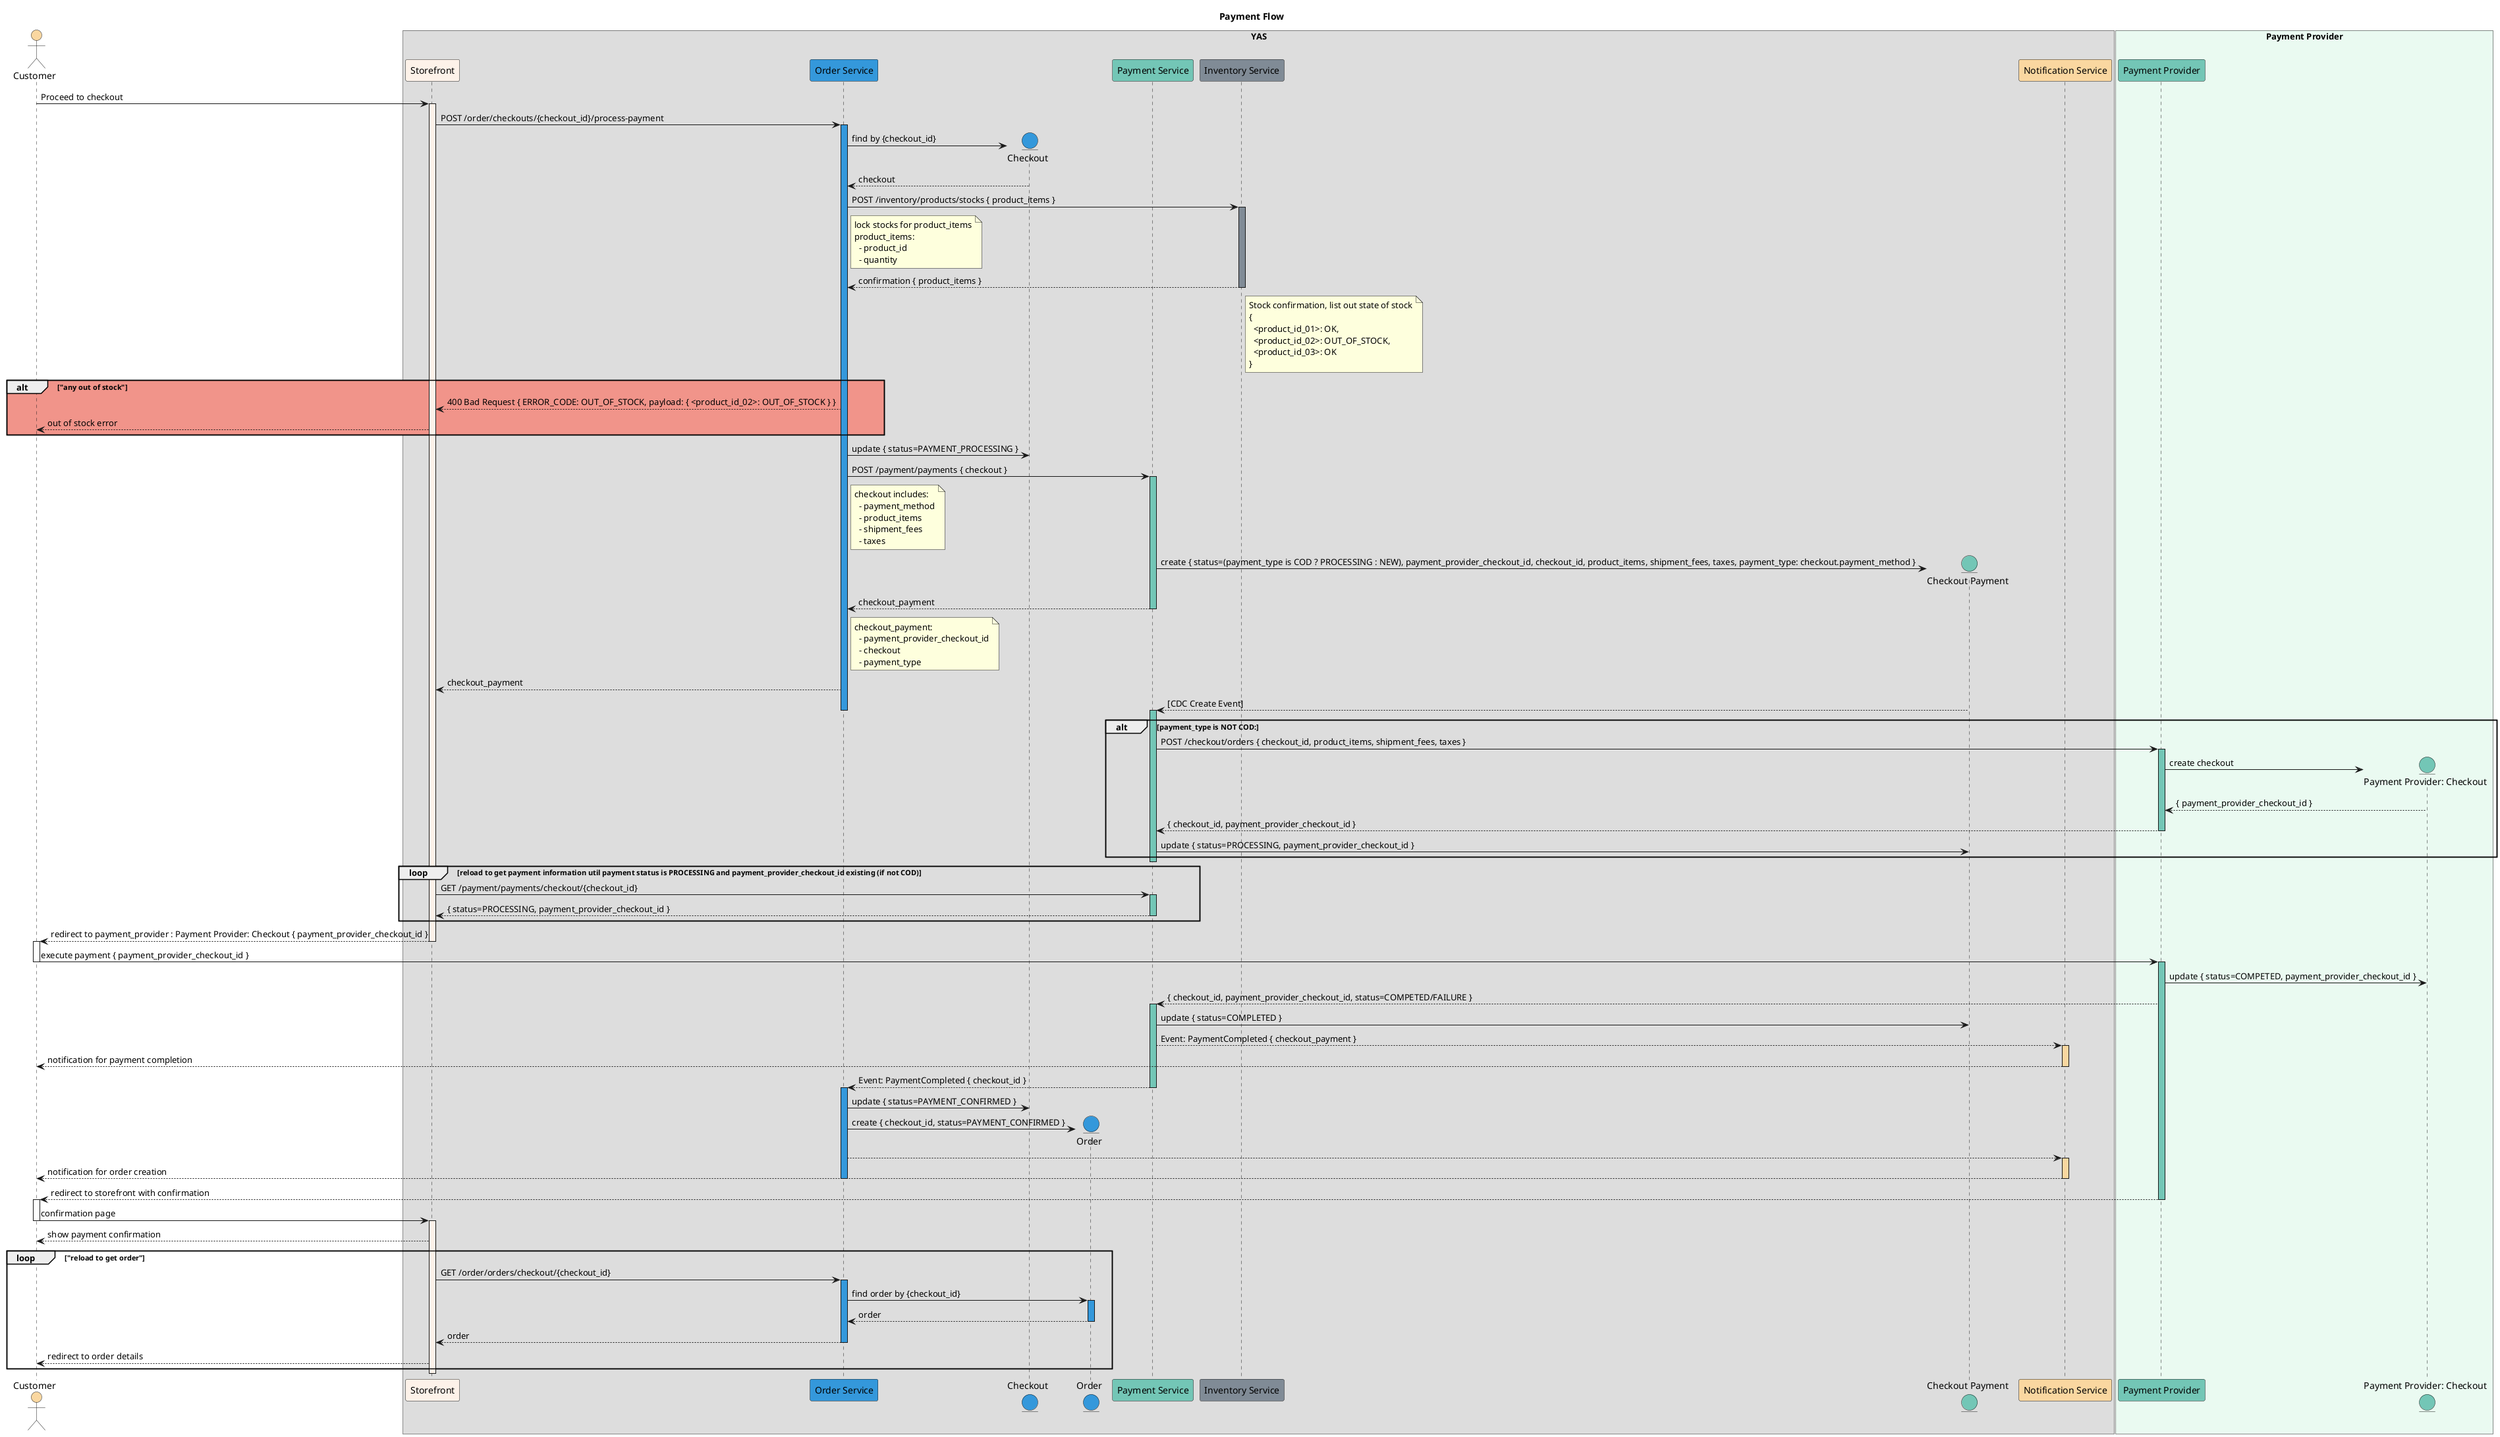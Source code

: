 @startuml Payment Flow

title Payment Flow

actor Customer as customer #fad7a0

box YAS
    participant "Storefront" as storefront #fdf2e9        
    participant "Order Service" as order_service #3498db    
    entity "Checkout" as checkout #3498db
    entity "Order" as order #3498db
    participant "Payment Service" as payment_service #73c6b6
    participant "Inventory Service" as inventory_service #808b96
    entity "Checkout Payment" as checkout_payment #73c6b6
    participant "Notification Service" as notification_service #fad7a0
end box 

box "Payment Provider" #eafaf1
    participant "Payment Provider" as payment_provider #73c6b6
    entity "Payment Provider: Checkout" as payment_provider_checkout #73c6b6
end box

customer -> storefront: Proceed to checkout
activate storefront #fdf2e9   
  storefront -> order_service: POST /order/checkouts/{checkout_id}/process-payment
  activate order_service #3498db
    order_service -> checkout **: find by {checkout_id}
    order_service <-- checkout: checkout
    order_service -> inventory_service: POST /inventory/products/stocks { product_items }
    note right of order_service
      lock stocks for product_items
      product_items:
        - product_id
        - quantity
    end note
    activate inventory_service #808b96
      inventory_service --> order_service: confirmation { product_items }
      note right of inventory_service
        Stock confirmation, list out state of stock
        {
          <product_id_01>: OK,
          <product_id_02>: OUT_OF_STOCK,
          <product_id_03>: OK
        }
      end note
    deactivate inventory_service
    alt #f1948a "any out of stock"
      order_service --> storefront: 400 Bad Request { ERROR_CODE: OUT_OF_STOCK, payload: { <product_id_02>: OUT_OF_STOCK } }
      storefront --> customer: out of stock error
    end
    order_service -> checkout: update { status=PAYMENT_PROCESSING }
    order_service -> payment_service: POST /payment/payments { checkout }
    note right of order_service
      checkout includes:
        - payment_method
        - product_items
        - shipment_fees
        - taxes
    end note 
    activate payment_service #73c6b6 
      payment_service -> checkout_payment **: create { status=(payment_type is COD ? PROCESSING : NEW), payment_provider_checkout_id, checkout_id, product_items, shipment_fees, taxes, payment_type: checkout.payment_method }
      order_service <-- payment_service: checkout_payment
      note right of order_service
        checkout_payment:
          - payment_provider_checkout_id
          - checkout
          - payment_type
      end note
    deactivate payment_service
    storefront <-- order_service: checkout_payment    
    checkout_payment --> payment_service: [CDC Create Event]
  deactivate order_service
  activate payment_service #73c6b6 
    alt payment_type is NOT COD:
      payment_service  -> payment_provider: POST /checkout/orders { checkout_id, product_items, shipment_fees, taxes }
      activate payment_provider #73c6b6          
        payment_provider -> payment_provider_checkout **: create checkout
        payment_provider <-- payment_provider_checkout: { payment_provider_checkout_id }
        payment_service <-- payment_provider: { checkout_id, payment_provider_checkout_id }
      deactivate payment_provider
      payment_service -> checkout_payment: update { status=PROCESSING, payment_provider_checkout_id }
    end 
  deactivate payment_service
  loop reload to get payment information util payment status is PROCESSING and payment_provider_checkout_id existing (if not COD)
    storefront -> payment_service: GET /payment/payments/checkout/{checkout_id} 
    activate payment_service #73c6b6
      storefront <-- payment_service: { status=PROCESSING, payment_provider_checkout_id }
    deactivate payment_service
  end 
  storefront --> customer: redirect to payment_provider : Payment Provider: Checkout { payment_provider_checkout_id }
deactivate storefront
activate customer
  customer -> payment_provider: execute payment { payment_provider_checkout_id }
deactivate customer
activate payment_provider #73c6b6
  payment_provider -> payment_provider_checkout: update { status=COMPETED, payment_provider_checkout_id }  
  payment_provider --> payment_service: { checkout_id, payment_provider_checkout_id, status=COMPETED/FAILURE }
  activate payment_service #73c6b6
    payment_service -> checkout_payment: update { status=COMPLETED }
    payment_service --> notification_service: Event: PaymentCompleted { checkout_payment }
    activate notification_service #fad7a0
      notification_service --> customer: notification for payment completion
    deactivate notification_service
    payment_service --> order_service: Event: PaymentCompleted { checkout_id }
  deactivate payment_service
  activate order_service #3498db
    order_service -> checkout: update { status=PAYMENT_CONFIRMED }
    order_service -> order**:  create { checkout_id, status=PAYMENT_CONFIRMED }
    order_service --> notification_service
    activate notification_service #fad7a0
      notification_service --> customer: notification for order creation
    deactivate notification_service
  deactivate order_service
  payment_provider --> customer: redirect to storefront with confirmation
deactivate payment_provider
activate customer
  customer -> storefront: confirmation page
deactivate customer
activate storefront #fdf2e9
  storefront --> customer: show payment confirmation
  loop "reload to get order"
    storefront -> order_service: GET /order/orders/checkout/{checkout_id}
    activate order_service #3498db
      order_service -> order: find order by {checkout_id}
      activate order #3498db
        order_service <-- order: order
      deactivate order
      storefront <-- order_service: order
    deactivate order_service    
    storefront --> customer: redirect to order details
  end 
deactivate storefront

@enduml


